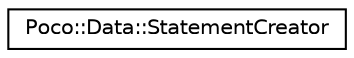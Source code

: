 digraph "Graphical Class Hierarchy"
{
 // LATEX_PDF_SIZE
  edge [fontname="Helvetica",fontsize="10",labelfontname="Helvetica",labelfontsize="10"];
  node [fontname="Helvetica",fontsize="10",shape=record];
  rankdir="LR";
  Node0 [label="Poco::Data::StatementCreator",height=0.2,width=0.4,color="black", fillcolor="white", style="filled",URL="$classPoco_1_1Data_1_1StatementCreator.html",tooltip="A StatementCreator creates Statements."];
}
